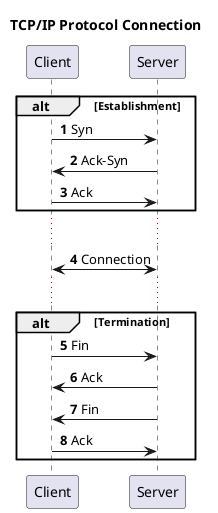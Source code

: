 @startuml sequence diagram
autonumber

title TCP/IP Protocol Connection

participant Client as C
participant Server as S

alt Establishment
C -> S: Syn
S -> C: Ack-Syn
C -> S: Ack
end

...

C <-> S: Connection

...


alt Termination
C -> S: Fin
S -> C: Ack
S -> C: Fin
C -> S: Ack
end



@enduml